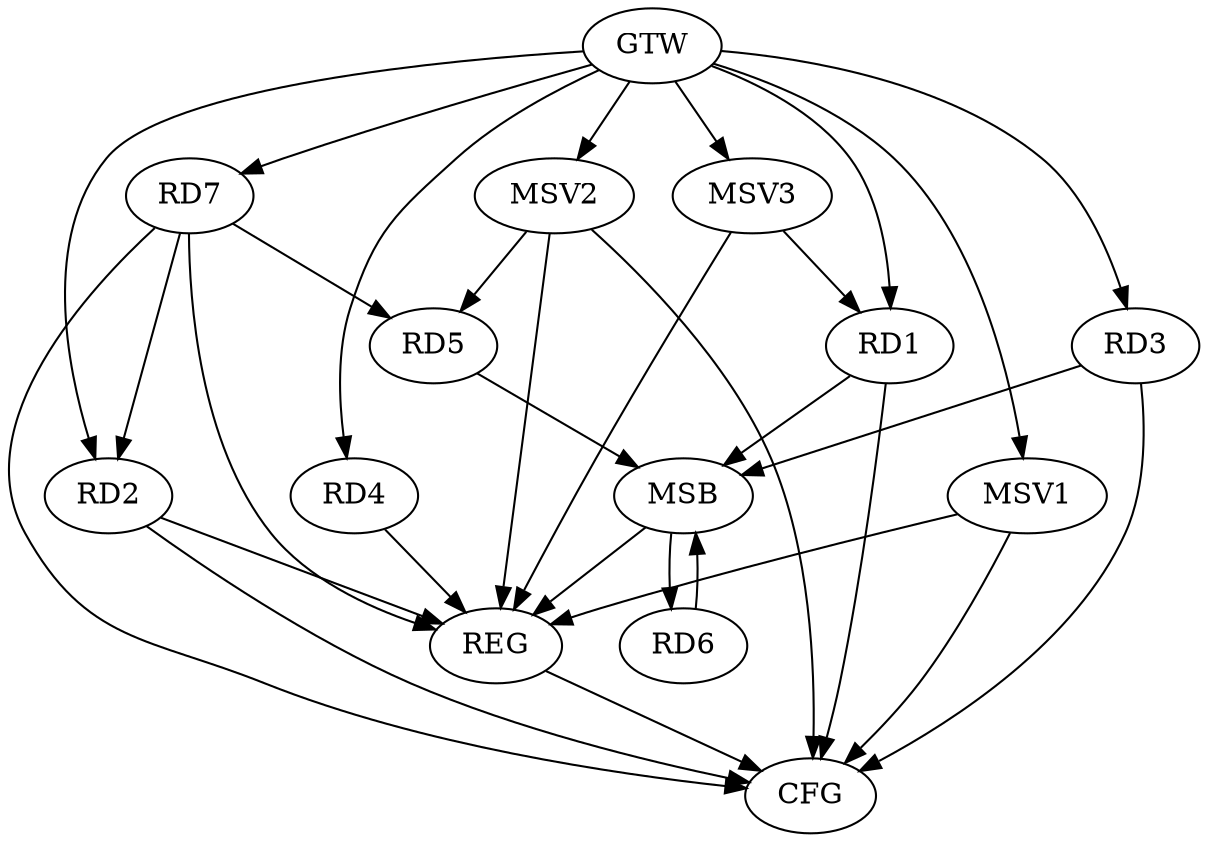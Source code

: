 strict digraph G {
  RD1 [ label="RD1" ];
  RD2 [ label="RD2" ];
  RD3 [ label="RD3" ];
  RD4 [ label="RD4" ];
  RD5 [ label="RD5" ];
  RD6 [ label="RD6" ];
  RD7 [ label="RD7" ];
  GTW [ label="GTW" ];
  REG [ label="REG" ];
  MSB [ label="MSB" ];
  CFG [ label="CFG" ];
  MSV1 [ label="MSV1" ];
  MSV2 [ label="MSV2" ];
  MSV3 [ label="MSV3" ];
  RD7 -> RD5;
  GTW -> RD1;
  GTW -> RD2;
  GTW -> RD3;
  GTW -> RD4;
  GTW -> RD7;
  RD2 -> REG;
  RD4 -> REG;
  RD7 -> REG;
  RD1 -> MSB;
  MSB -> REG;
  RD3 -> MSB;
  MSB -> RD6;
  RD5 -> MSB;
  RD6 -> MSB;
  RD1 -> CFG;
  RD3 -> CFG;
  RD2 -> CFG;
  REG -> CFG;
  RD7 -> CFG;
  RD7 -> RD2;
  GTW -> MSV1;
  MSV1 -> REG;
  MSV1 -> CFG;
  MSV2 -> RD5;
  GTW -> MSV2;
  MSV2 -> REG;
  MSV2 -> CFG;
  MSV3 -> RD1;
  GTW -> MSV3;
  MSV3 -> REG;
}

